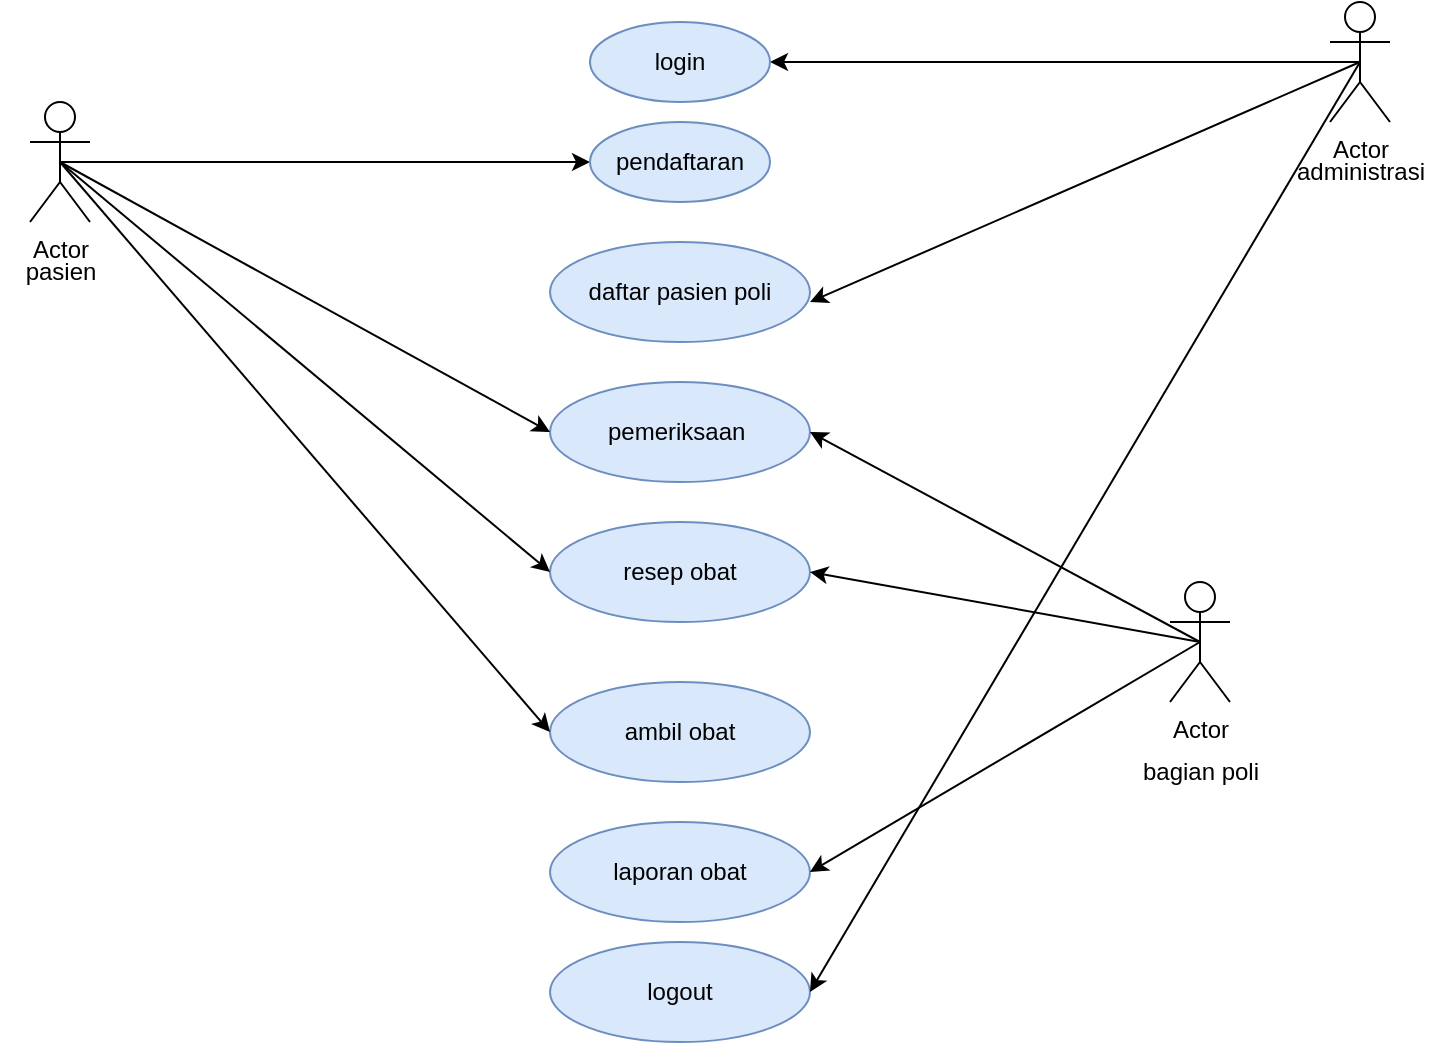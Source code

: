 <mxfile version="20.8.10" type="device"><diagram name="Page-1" id="Ug7bxhzSV0g_LCudY48U"><mxGraphModel dx="1050" dy="621" grid="1" gridSize="10" guides="1" tooltips="1" connect="1" arrows="1" fold="1" page="1" pageScale="1" pageWidth="850" pageHeight="1100" math="0" shadow="0"><root><mxCell id="0"/><mxCell id="1" parent="0"/><mxCell id="T7CK-i2BZKNS3L9fxrqy-24" style="edgeStyle=orthogonalEdgeStyle;rounded=0;orthogonalLoop=1;jettySize=auto;html=1;exitX=0.5;exitY=0.5;exitDx=0;exitDy=0;exitPerimeter=0;entryX=1;entryY=0.5;entryDx=0;entryDy=0;" edge="1" parent="1" source="T7CK-i2BZKNS3L9fxrqy-3" target="T7CK-i2BZKNS3L9fxrqy-8"><mxGeometry relative="1" as="geometry"/></mxCell><mxCell id="T7CK-i2BZKNS3L9fxrqy-3" value="Actor" style="shape=umlActor;verticalLabelPosition=bottom;verticalAlign=top;html=1;" vertex="1" parent="1"><mxGeometry x="750" y="240" width="30" height="60" as="geometry"/></mxCell><mxCell id="T7CK-i2BZKNS3L9fxrqy-4" value="Actor" style="shape=umlActor;verticalLabelPosition=bottom;verticalAlign=top;html=1;" vertex="1" parent="1"><mxGeometry x="670" y="530" width="30" height="60" as="geometry"/></mxCell><mxCell id="T7CK-i2BZKNS3L9fxrqy-19" style="edgeStyle=orthogonalEdgeStyle;rounded=0;orthogonalLoop=1;jettySize=auto;html=1;exitX=0.5;exitY=0.5;exitDx=0;exitDy=0;exitPerimeter=0;entryX=0;entryY=0.5;entryDx=0;entryDy=0;" edge="1" parent="1" source="T7CK-i2BZKNS3L9fxrqy-5" target="T7CK-i2BZKNS3L9fxrqy-10"><mxGeometry relative="1" as="geometry"/></mxCell><mxCell id="T7CK-i2BZKNS3L9fxrqy-5" value="Actor" style="shape=umlActor;verticalLabelPosition=bottom;verticalAlign=top;html=1;" vertex="1" parent="1"><mxGeometry x="100" y="290" width="30" height="60" as="geometry"/></mxCell><mxCell id="T7CK-i2BZKNS3L9fxrqy-8" value="login" style="ellipse;whiteSpace=wrap;html=1;fillColor=#dae8fc;strokeColor=#6c8ebf;" vertex="1" parent="1"><mxGeometry x="380" y="250" width="90" height="40" as="geometry"/></mxCell><mxCell id="T7CK-i2BZKNS3L9fxrqy-10" value="pendaftaran" style="ellipse;whiteSpace=wrap;html=1;fillColor=#dae8fc;strokeColor=#6c8ebf;" vertex="1" parent="1"><mxGeometry x="380" y="300" width="90" height="40" as="geometry"/></mxCell><mxCell id="T7CK-i2BZKNS3L9fxrqy-11" value="daftar pasien poli" style="ellipse;whiteSpace=wrap;html=1;fillColor=#dae8fc;strokeColor=#6c8ebf;" vertex="1" parent="1"><mxGeometry x="360" y="360" width="130" height="50" as="geometry"/></mxCell><mxCell id="T7CK-i2BZKNS3L9fxrqy-12" value="pemeriksaan&amp;nbsp;" style="ellipse;whiteSpace=wrap;html=1;fillColor=#dae8fc;strokeColor=#6c8ebf;" vertex="1" parent="1"><mxGeometry x="360" y="430" width="130" height="50" as="geometry"/></mxCell><mxCell id="T7CK-i2BZKNS3L9fxrqy-13" value="resep obat" style="ellipse;whiteSpace=wrap;html=1;fillColor=#dae8fc;strokeColor=#6c8ebf;" vertex="1" parent="1"><mxGeometry x="360" y="500" width="130" height="50" as="geometry"/></mxCell><mxCell id="T7CK-i2BZKNS3L9fxrqy-14" value="ambil obat" style="ellipse;whiteSpace=wrap;html=1;fillColor=#dae8fc;strokeColor=#6c8ebf;" vertex="1" parent="1"><mxGeometry x="360" y="580" width="130" height="50" as="geometry"/></mxCell><mxCell id="T7CK-i2BZKNS3L9fxrqy-15" value="logout" style="ellipse;whiteSpace=wrap;html=1;fillColor=#dae8fc;strokeColor=#6c8ebf;" vertex="1" parent="1"><mxGeometry x="360" y="710" width="130" height="50" as="geometry"/></mxCell><mxCell id="T7CK-i2BZKNS3L9fxrqy-16" value="pasien" style="text;html=1;align=center;verticalAlign=middle;resizable=0;points=[];autosize=1;strokeColor=none;fillColor=none;" vertex="1" parent="1"><mxGeometry x="85" y="360" width="60" height="30" as="geometry"/></mxCell><mxCell id="T7CK-i2BZKNS3L9fxrqy-17" value="administrasi" style="text;html=1;align=center;verticalAlign=middle;resizable=0;points=[];autosize=1;strokeColor=none;fillColor=none;" vertex="1" parent="1"><mxGeometry x="720" y="310" width="90" height="30" as="geometry"/></mxCell><mxCell id="T7CK-i2BZKNS3L9fxrqy-18" value="bagian poli" style="text;html=1;align=center;verticalAlign=middle;resizable=0;points=[];autosize=1;strokeColor=none;fillColor=none;" vertex="1" parent="1"><mxGeometry x="645" y="610" width="80" height="30" as="geometry"/></mxCell><mxCell id="T7CK-i2BZKNS3L9fxrqy-21" value="" style="endArrow=classic;html=1;rounded=0;exitX=0.5;exitY=0.5;exitDx=0;exitDy=0;exitPerimeter=0;entryX=0;entryY=0.5;entryDx=0;entryDy=0;" edge="1" parent="1" source="T7CK-i2BZKNS3L9fxrqy-5" target="T7CK-i2BZKNS3L9fxrqy-12"><mxGeometry width="50" height="50" relative="1" as="geometry"><mxPoint x="360" y="490" as="sourcePoint"/><mxPoint x="410" y="440" as="targetPoint"/></mxGeometry></mxCell><mxCell id="T7CK-i2BZKNS3L9fxrqy-22" value="" style="endArrow=classic;html=1;rounded=0;exitX=0.5;exitY=0.5;exitDx=0;exitDy=0;exitPerimeter=0;entryX=0;entryY=0.5;entryDx=0;entryDy=0;" edge="1" parent="1" source="T7CK-i2BZKNS3L9fxrqy-5" target="T7CK-i2BZKNS3L9fxrqy-13"><mxGeometry width="50" height="50" relative="1" as="geometry"><mxPoint x="360" y="490" as="sourcePoint"/><mxPoint x="410" y="440" as="targetPoint"/></mxGeometry></mxCell><mxCell id="T7CK-i2BZKNS3L9fxrqy-23" value="" style="endArrow=classic;html=1;rounded=0;entryX=0;entryY=0.5;entryDx=0;entryDy=0;exitX=0.5;exitY=0.5;exitDx=0;exitDy=0;exitPerimeter=0;" edge="1" parent="1" source="T7CK-i2BZKNS3L9fxrqy-5" target="T7CK-i2BZKNS3L9fxrqy-14"><mxGeometry width="50" height="50" relative="1" as="geometry"><mxPoint x="170" y="320" as="sourcePoint"/><mxPoint x="410" y="440" as="targetPoint"/></mxGeometry></mxCell><mxCell id="T7CK-i2BZKNS3L9fxrqy-26" value="" style="endArrow=classic;html=1;rounded=0;exitX=0.5;exitY=0.5;exitDx=0;exitDy=0;exitPerimeter=0;" edge="1" parent="1" source="T7CK-i2BZKNS3L9fxrqy-3"><mxGeometry width="50" height="50" relative="1" as="geometry"><mxPoint x="360" y="490" as="sourcePoint"/><mxPoint x="490" y="390" as="targetPoint"/></mxGeometry></mxCell><mxCell id="T7CK-i2BZKNS3L9fxrqy-27" value="" style="endArrow=classic;html=1;rounded=0;exitX=0.5;exitY=0.5;exitDx=0;exitDy=0;exitPerimeter=0;entryX=1;entryY=0.5;entryDx=0;entryDy=0;" edge="1" parent="1" source="T7CK-i2BZKNS3L9fxrqy-3" target="T7CK-i2BZKNS3L9fxrqy-15"><mxGeometry width="50" height="50" relative="1" as="geometry"><mxPoint x="360" y="490" as="sourcePoint"/><mxPoint x="410" y="440" as="targetPoint"/></mxGeometry></mxCell><mxCell id="T7CK-i2BZKNS3L9fxrqy-29" value="laporan obat" style="ellipse;whiteSpace=wrap;html=1;fillColor=#dae8fc;strokeColor=#6c8ebf;" vertex="1" parent="1"><mxGeometry x="360" y="650" width="130" height="50" as="geometry"/></mxCell><mxCell id="T7CK-i2BZKNS3L9fxrqy-30" value="" style="endArrow=classic;html=1;rounded=0;exitX=0.5;exitY=0.5;exitDx=0;exitDy=0;exitPerimeter=0;entryX=1;entryY=0.5;entryDx=0;entryDy=0;" edge="1" parent="1" source="T7CK-i2BZKNS3L9fxrqy-4" target="T7CK-i2BZKNS3L9fxrqy-12"><mxGeometry width="50" height="50" relative="1" as="geometry"><mxPoint x="360" y="490" as="sourcePoint"/><mxPoint x="410" y="440" as="targetPoint"/></mxGeometry></mxCell><mxCell id="T7CK-i2BZKNS3L9fxrqy-31" value="" style="endArrow=classic;html=1;rounded=0;exitX=0.5;exitY=0.5;exitDx=0;exitDy=0;exitPerimeter=0;entryX=1;entryY=0.5;entryDx=0;entryDy=0;" edge="1" parent="1" source="T7CK-i2BZKNS3L9fxrqy-4" target="T7CK-i2BZKNS3L9fxrqy-13"><mxGeometry width="50" height="50" relative="1" as="geometry"><mxPoint x="360" y="490" as="sourcePoint"/><mxPoint x="410" y="440" as="targetPoint"/></mxGeometry></mxCell><mxCell id="T7CK-i2BZKNS3L9fxrqy-32" value="" style="endArrow=classic;html=1;rounded=0;exitX=0.5;exitY=0.5;exitDx=0;exitDy=0;exitPerimeter=0;entryX=1;entryY=0.5;entryDx=0;entryDy=0;" edge="1" parent="1" source="T7CK-i2BZKNS3L9fxrqy-4" target="T7CK-i2BZKNS3L9fxrqy-29"><mxGeometry width="50" height="50" relative="1" as="geometry"><mxPoint x="640" y="550" as="sourcePoint"/><mxPoint x="410" y="440" as="targetPoint"/></mxGeometry></mxCell></root></mxGraphModel></diagram></mxfile>